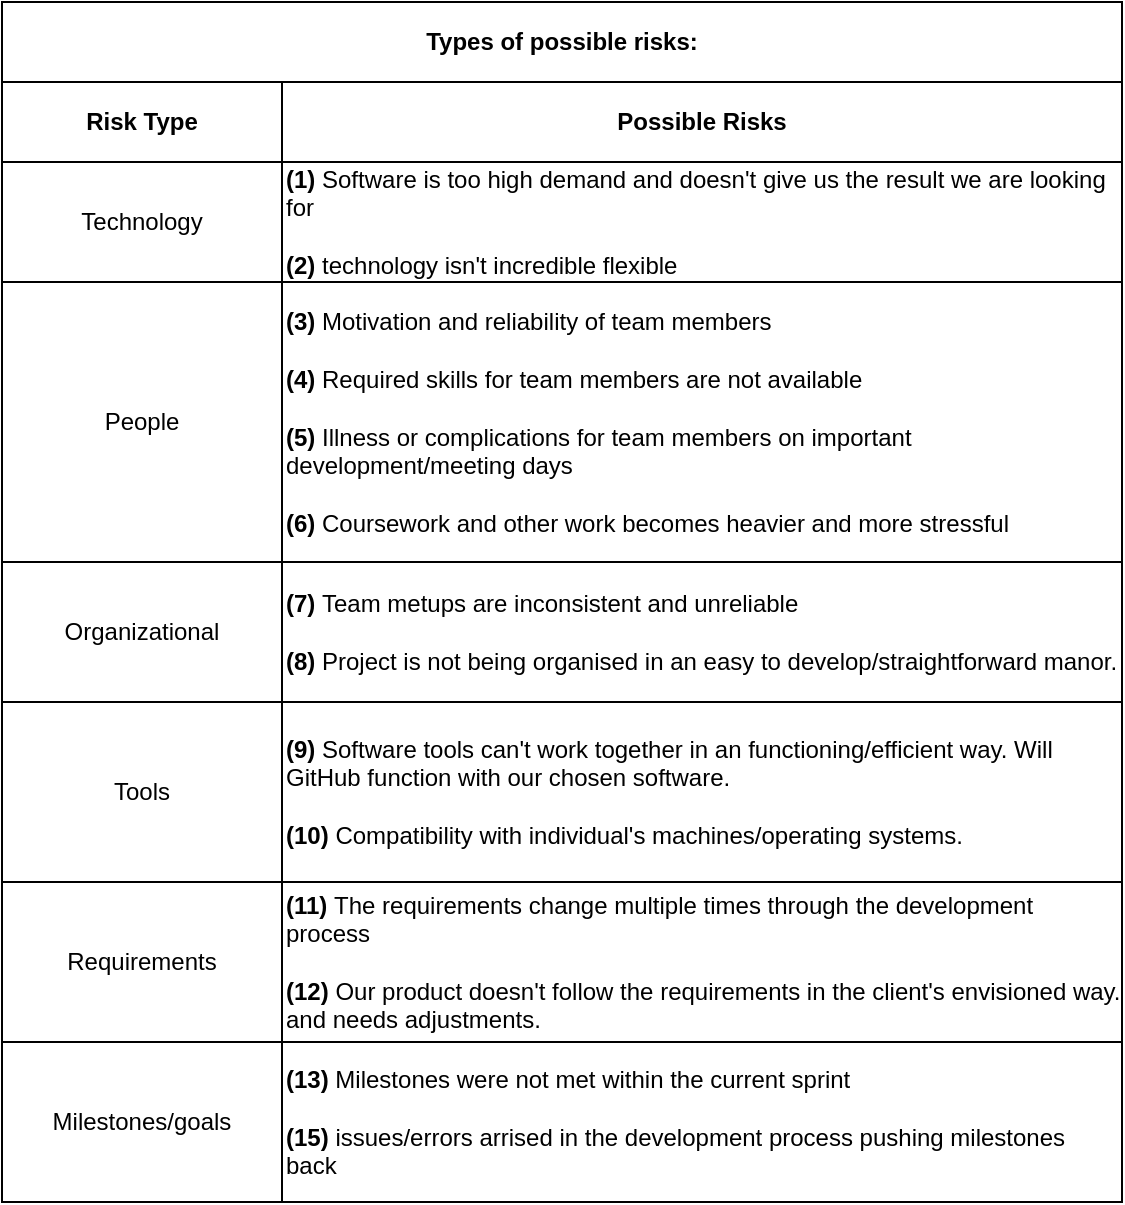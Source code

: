 <mxfile version="12.9.3" type="device"><diagram id="8xYOKgGRQKnV_J0Sa3Iv" name="Page-1"><mxGraphModel dx="1086" dy="806" grid="1" gridSize="10" guides="1" tooltips="1" connect="1" arrows="1" fold="1" page="1" pageScale="1" pageWidth="827" pageHeight="1169" math="0" shadow="0"><root><mxCell id="0"/><mxCell id="1" parent="0"/><mxCell id="NMPdCTsh9TMEv5d_1AjQ-2" value="&lt;b&gt;Risk Type&lt;/b&gt;" style="rounded=0;whiteSpace=wrap;html=1;" parent="1" vertex="1"><mxGeometry x="120" y="80" width="140" height="40" as="geometry"/></mxCell><mxCell id="NMPdCTsh9TMEv5d_1AjQ-3" value="&lt;b&gt;Possible Risks&lt;/b&gt;" style="rounded=0;whiteSpace=wrap;html=1;align=center;" parent="1" vertex="1"><mxGeometry x="260" y="80" width="420" height="40" as="geometry"/></mxCell><mxCell id="NMPdCTsh9TMEv5d_1AjQ-4" value="&lt;b&gt;Types of possible risks:&lt;/b&gt;" style="rounded=0;whiteSpace=wrap;html=1;" parent="1" vertex="1"><mxGeometry x="120" y="40" width="560" height="40" as="geometry"/></mxCell><mxCell id="NMPdCTsh9TMEv5d_1AjQ-5" value="Technology" style="rounded=0;whiteSpace=wrap;html=1;" parent="1" vertex="1"><mxGeometry x="120" y="120" width="140" height="60" as="geometry"/></mxCell><mxCell id="NMPdCTsh9TMEv5d_1AjQ-6" value="People" style="rounded=0;whiteSpace=wrap;html=1;" parent="1" vertex="1"><mxGeometry x="120" y="180" width="140" height="140" as="geometry"/></mxCell><mxCell id="NMPdCTsh9TMEv5d_1AjQ-7" value="Organizational" style="rounded=0;whiteSpace=wrap;html=1;" parent="1" vertex="1"><mxGeometry x="120" y="320" width="140" height="70" as="geometry"/></mxCell><mxCell id="NMPdCTsh9TMEv5d_1AjQ-8" value="Tools" style="rounded=0;whiteSpace=wrap;html=1;" parent="1" vertex="1"><mxGeometry x="120" y="390" width="140" height="90" as="geometry"/></mxCell><mxCell id="NMPdCTsh9TMEv5d_1AjQ-9" value="Requirements" style="rounded=0;whiteSpace=wrap;html=1;" parent="1" vertex="1"><mxGeometry x="120" y="480" width="140" height="80" as="geometry"/></mxCell><mxCell id="NMPdCTsh9TMEv5d_1AjQ-11" value="Milestones/goals" style="rounded=0;whiteSpace=wrap;html=1;" parent="1" vertex="1"><mxGeometry x="120" y="560" width="140" height="80" as="geometry"/></mxCell><mxCell id="NMPdCTsh9TMEv5d_1AjQ-13" value="&lt;b&gt;(1)&lt;/b&gt; Software is too high demand and doesn't give us the result we are looking for&lt;br&gt;&lt;br&gt;&lt;b&gt;(2)&lt;/b&gt; technology isn't incredible flexible" style="rounded=0;whiteSpace=wrap;html=1;align=left;" parent="1" vertex="1"><mxGeometry x="260" y="120" width="420" height="60" as="geometry"/></mxCell><mxCell id="NMPdCTsh9TMEv5d_1AjQ-14" value="&lt;b&gt;(3) &lt;/b&gt;Motivation and reliability of team members&lt;br&gt;&lt;br&gt;&lt;b&gt;(4) &lt;/b&gt;Required skills for team members are not available&lt;br&gt;&lt;br&gt;&lt;b&gt;(5)&lt;/b&gt; Illness or complications for team members on important development/meeting days&lt;br&gt;&lt;br&gt;&lt;b&gt;(6) &lt;/b&gt;Coursework and other work becomes heavier and more stressful" style="rounded=0;whiteSpace=wrap;html=1;align=left;" parent="1" vertex="1"><mxGeometry x="260" y="180" width="420" height="140" as="geometry"/></mxCell><mxCell id="NMPdCTsh9TMEv5d_1AjQ-15" value="&lt;b&gt;(9)&lt;/b&gt; Software tools can't work together in an functioning/efficient way. Will GitHub function with our chosen software.&lt;br&gt;&lt;br&gt;&lt;b&gt;(10) &lt;/b&gt;Compatibility with individual's machines/operating systems." style="rounded=0;whiteSpace=wrap;html=1;align=left;" parent="1" vertex="1"><mxGeometry x="260" y="390" width="420" height="90" as="geometry"/></mxCell><mxCell id="NMPdCTsh9TMEv5d_1AjQ-16" value="&lt;b&gt;(7) &lt;/b&gt;Team metups are inconsistent and unreliable&lt;br&gt;&lt;br&gt;&lt;b&gt;(8) &lt;/b&gt;Project is not being organised in an easy to develop/straightforward manor." style="rounded=0;whiteSpace=wrap;html=1;align=left;" parent="1" vertex="1"><mxGeometry x="260" y="320" width="420" height="70" as="geometry"/></mxCell><mxCell id="NMPdCTsh9TMEv5d_1AjQ-17" value="&lt;b&gt;(11) &lt;/b&gt;The requirements change multiple times through the development process&lt;br&gt;&lt;br&gt;&lt;b&gt;(12) &lt;/b&gt;Our product doesn't follow the requirements in the client's envisioned way. and needs adjustments.&amp;nbsp;" style="rounded=0;whiteSpace=wrap;html=1;align=left;" parent="1" vertex="1"><mxGeometry x="260" y="480" width="420" height="80" as="geometry"/></mxCell><mxCell id="NMPdCTsh9TMEv5d_1AjQ-19" value="&lt;b&gt;(13)&lt;/b&gt; Milestones were not met within the current sprint&lt;br&gt;&lt;br&gt;&lt;b&gt;(15) &lt;/b&gt;issues/errors arrised in the development process pushing milestones back" style="rounded=0;whiteSpace=wrap;html=1;align=left;" parent="1" vertex="1"><mxGeometry x="260" y="560" width="420" height="80" as="geometry"/></mxCell></root></mxGraphModel></diagram></mxfile>